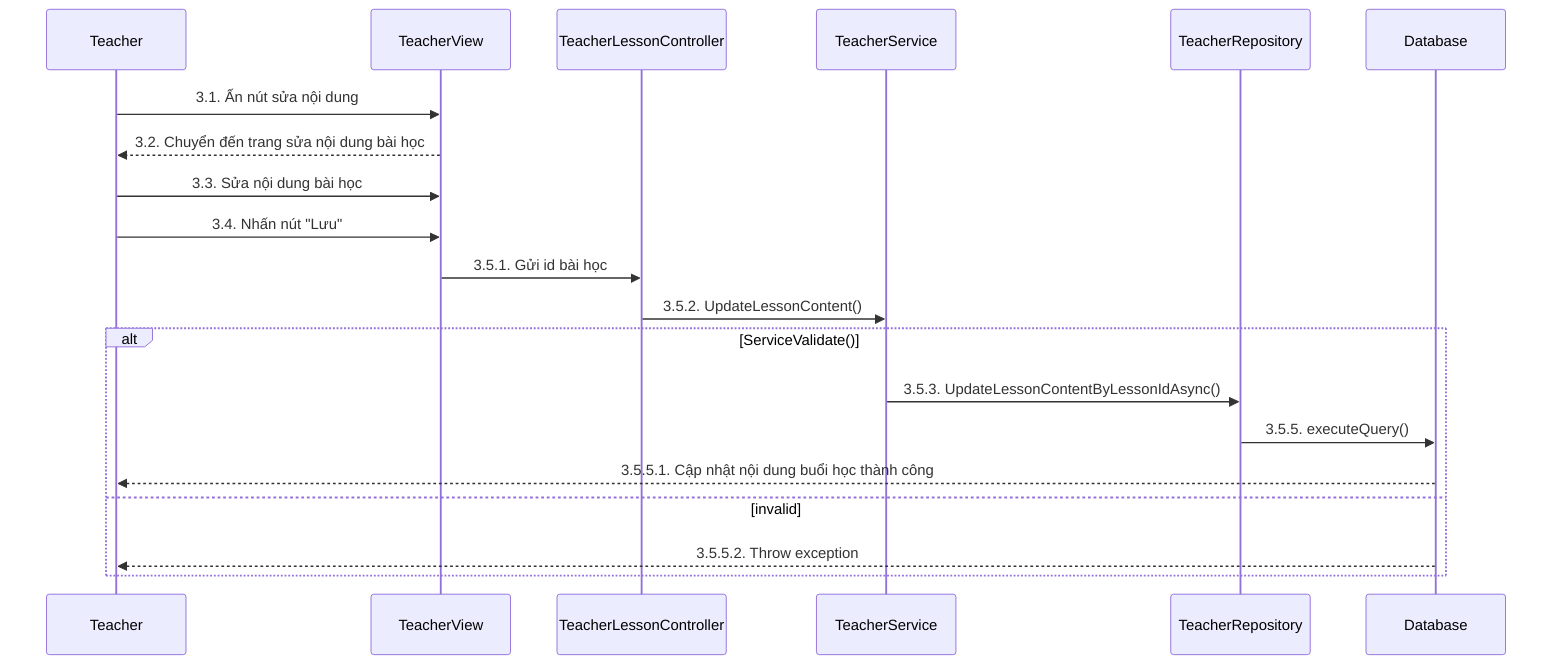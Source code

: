 sequenceDiagram
    participant Teacher
    participant TeacherView
    participant TeacherLessonController
    participant TeacherService
    participant TeacherRepository
    participant Database

    Teacher->>TeacherView: 3.1. Ấn nút sửa nội dung
    TeacherView-->>Teacher: 3.2. Chuyển đến trang sửa nội dung bài học
    Teacher->>TeacherView: 3.3. Sửa nội dung bài học
    Teacher->>TeacherView: 3.4. Nhấn nút "Lưu"
    TeacherView->>TeacherLessonController: 3.5.1. Gửi id bài học
    TeacherLessonController->>TeacherService: 3.5.2. UpdateLessonContent()
    alt ServiceValidate()
        TeacherService->>TeacherRepository: 3.5.3. UpdateLessonContentByLessonIdAsync()
        TeacherRepository->>Database: 3.5.5. executeQuery()

        Database-->>Teacher: 3.5.5.1. Cập nhật nội dung buổi học thành công
    else invalid
        Database-->>Teacher: 3.5.5.2. Throw exception
    end